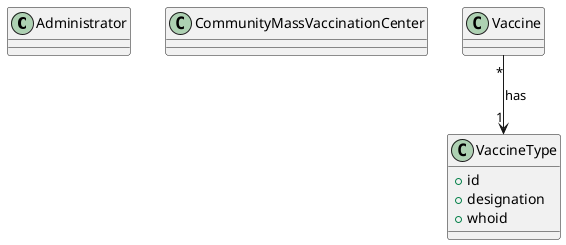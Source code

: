 @startuml

class Administrator {}

class CommunityMassVaccinationCenter {}

class Vaccine {}

class VaccineType {
    + id
    + designation
    + whoid
}


Vaccine "*" --> "1" VaccineType : has


@enduml
